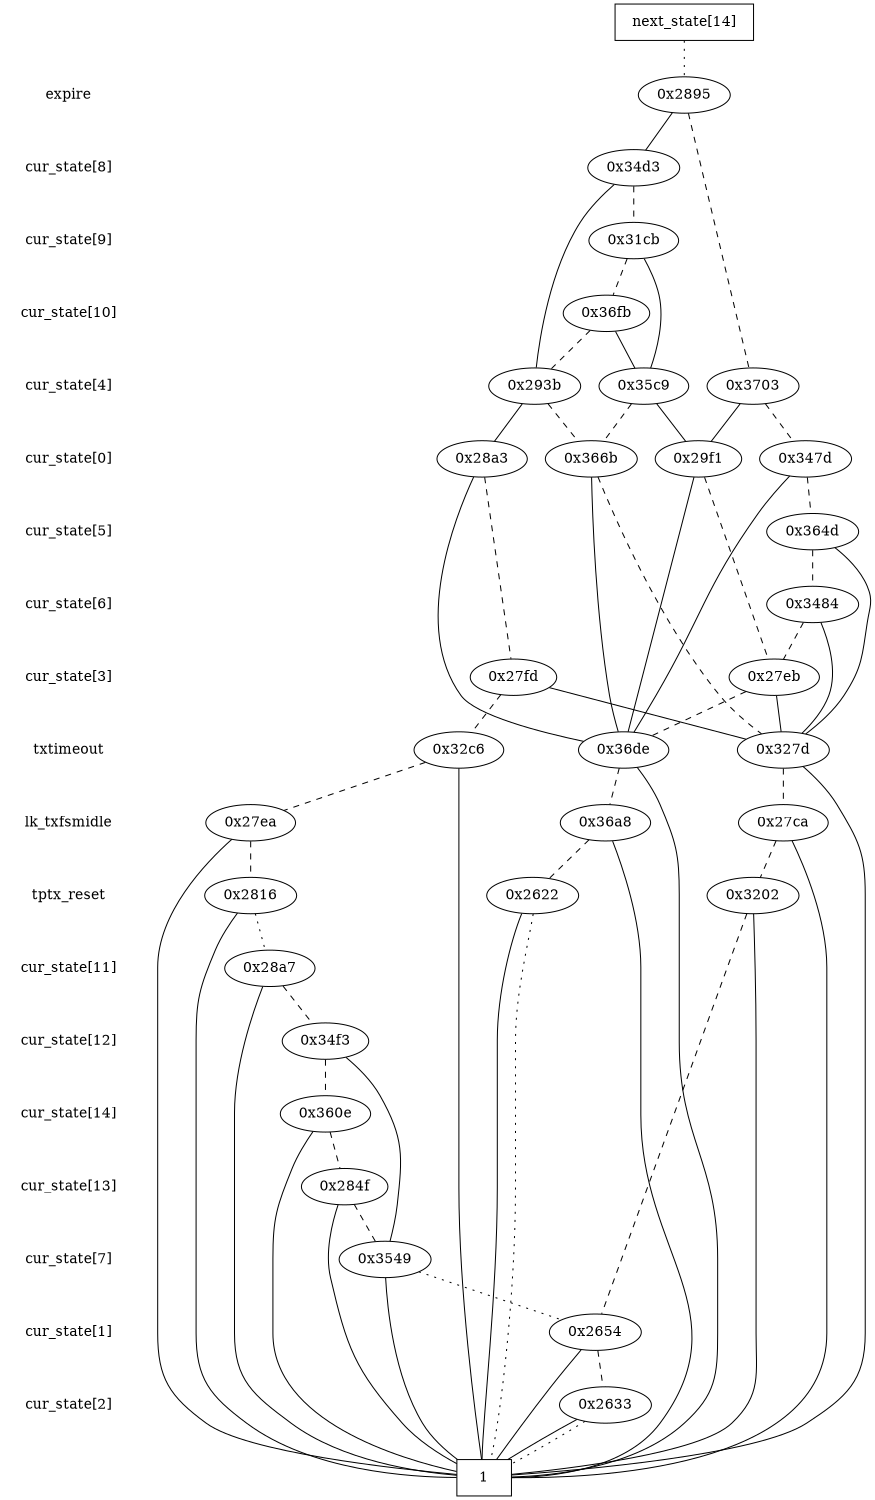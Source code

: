 digraph "DD" {
size = "7.5,10"
center = true;
edge [dir = none];
{ node [shape = plaintext];
  edge [style = invis];
  "CONST NODES" [style = invis];
" expire " -> " cur_state[8] " -> " cur_state[9] " -> " cur_state[10] " -> " cur_state[4] " -> " cur_state[0] " -> " cur_state[5] " -> " cur_state[6] " -> " cur_state[3] " -> " txtimeout " -> " lk_txfsmidle " -> " tptx_reset " -> " cur_state[11] " -> " cur_state[12] " -> " cur_state[14] " -> " cur_state[13] " -> " cur_state[7] " -> " cur_state[1] " -> " cur_state[2] " -> "CONST NODES"; 
}
{ rank = same; node [shape = box]; edge [style = invis];
"  next_state[14]  "; }
{ rank = same; " expire ";
"0x2895";
}
{ rank = same; " cur_state[8] ";
"0x34d3";
}
{ rank = same; " cur_state[9] ";
"0x31cb";
}
{ rank = same; " cur_state[10] ";
"0x36fb";
}
{ rank = same; " cur_state[4] ";
"0x35c9";
"0x293b";
"0x3703";
}
{ rank = same; " cur_state[0] ";
"0x28a3";
"0x347d";
"0x366b";
"0x29f1";
}
{ rank = same; " cur_state[5] ";
"0x364d";
}
{ rank = same; " cur_state[6] ";
"0x3484";
}
{ rank = same; " cur_state[3] ";
"0x27eb";
"0x27fd";
}
{ rank = same; " txtimeout ";
"0x327d";
"0x36de";
"0x32c6";
}
{ rank = same; " lk_txfsmidle ";
"0x27ea";
"0x36a8";
"0x27ca";
}
{ rank = same; " tptx_reset ";
"0x3202";
"0x2622";
"0x2816";
}
{ rank = same; " cur_state[11] ";
"0x28a7";
}
{ rank = same; " cur_state[12] ";
"0x34f3";
}
{ rank = same; " cur_state[14] ";
"0x360e";
}
{ rank = same; " cur_state[13] ";
"0x284f";
}
{ rank = same; " cur_state[7] ";
"0x3549";
}
{ rank = same; " cur_state[1] ";
"0x2654";
}
{ rank = same; " cur_state[2] ";
"0x2633";
}
{ rank = same; "CONST NODES";
{ node [shape = box]; "0x2617";
}
}
"  next_state[14]  " -> "0x2895" [style = dotted];
"0x2895" -> "0x34d3";
"0x2895" -> "0x3703" [style = dashed];
"0x34d3" -> "0x293b";
"0x34d3" -> "0x31cb" [style = dashed];
"0x31cb" -> "0x35c9";
"0x31cb" -> "0x36fb" [style = dashed];
"0x36fb" -> "0x35c9";
"0x36fb" -> "0x293b" [style = dashed];
"0x35c9" -> "0x29f1";
"0x35c9" -> "0x366b" [style = dashed];
"0x293b" -> "0x28a3";
"0x293b" -> "0x366b" [style = dashed];
"0x3703" -> "0x29f1";
"0x3703" -> "0x347d" [style = dashed];
"0x28a3" -> "0x36de";
"0x28a3" -> "0x27fd" [style = dashed];
"0x347d" -> "0x36de";
"0x347d" -> "0x364d" [style = dashed];
"0x366b" -> "0x36de";
"0x366b" -> "0x327d" [style = dashed];
"0x29f1" -> "0x36de";
"0x29f1" -> "0x27eb" [style = dashed];
"0x364d" -> "0x327d";
"0x364d" -> "0x3484" [style = dashed];
"0x3484" -> "0x327d";
"0x3484" -> "0x27eb" [style = dashed];
"0x27eb" -> "0x327d";
"0x27eb" -> "0x36de" [style = dashed];
"0x27fd" -> "0x327d";
"0x27fd" -> "0x32c6" [style = dashed];
"0x327d" -> "0x2617";
"0x327d" -> "0x27ca" [style = dashed];
"0x36de" -> "0x2617";
"0x36de" -> "0x36a8" [style = dashed];
"0x32c6" -> "0x2617";
"0x32c6" -> "0x27ea" [style = dashed];
"0x27ea" -> "0x2617";
"0x27ea" -> "0x2816" [style = dashed];
"0x36a8" -> "0x2617";
"0x36a8" -> "0x2622" [style = dashed];
"0x27ca" -> "0x2617";
"0x27ca" -> "0x3202" [style = dashed];
"0x3202" -> "0x2617";
"0x3202" -> "0x2654" [style = dashed];
"0x2622" -> "0x2617";
"0x2622" -> "0x2617" [style = dotted];
"0x2816" -> "0x2617";
"0x2816" -> "0x28a7" [style = dotted];
"0x28a7" -> "0x2617";
"0x28a7" -> "0x34f3" [style = dashed];
"0x34f3" -> "0x3549";
"0x34f3" -> "0x360e" [style = dashed];
"0x360e" -> "0x2617";
"0x360e" -> "0x284f" [style = dashed];
"0x284f" -> "0x2617";
"0x284f" -> "0x3549" [style = dashed];
"0x3549" -> "0x2617";
"0x3549" -> "0x2654" [style = dotted];
"0x2654" -> "0x2617";
"0x2654" -> "0x2633" [style = dashed];
"0x2633" -> "0x2617";
"0x2633" -> "0x2617" [style = dotted];
"0x2617" [label = "1"];
}
